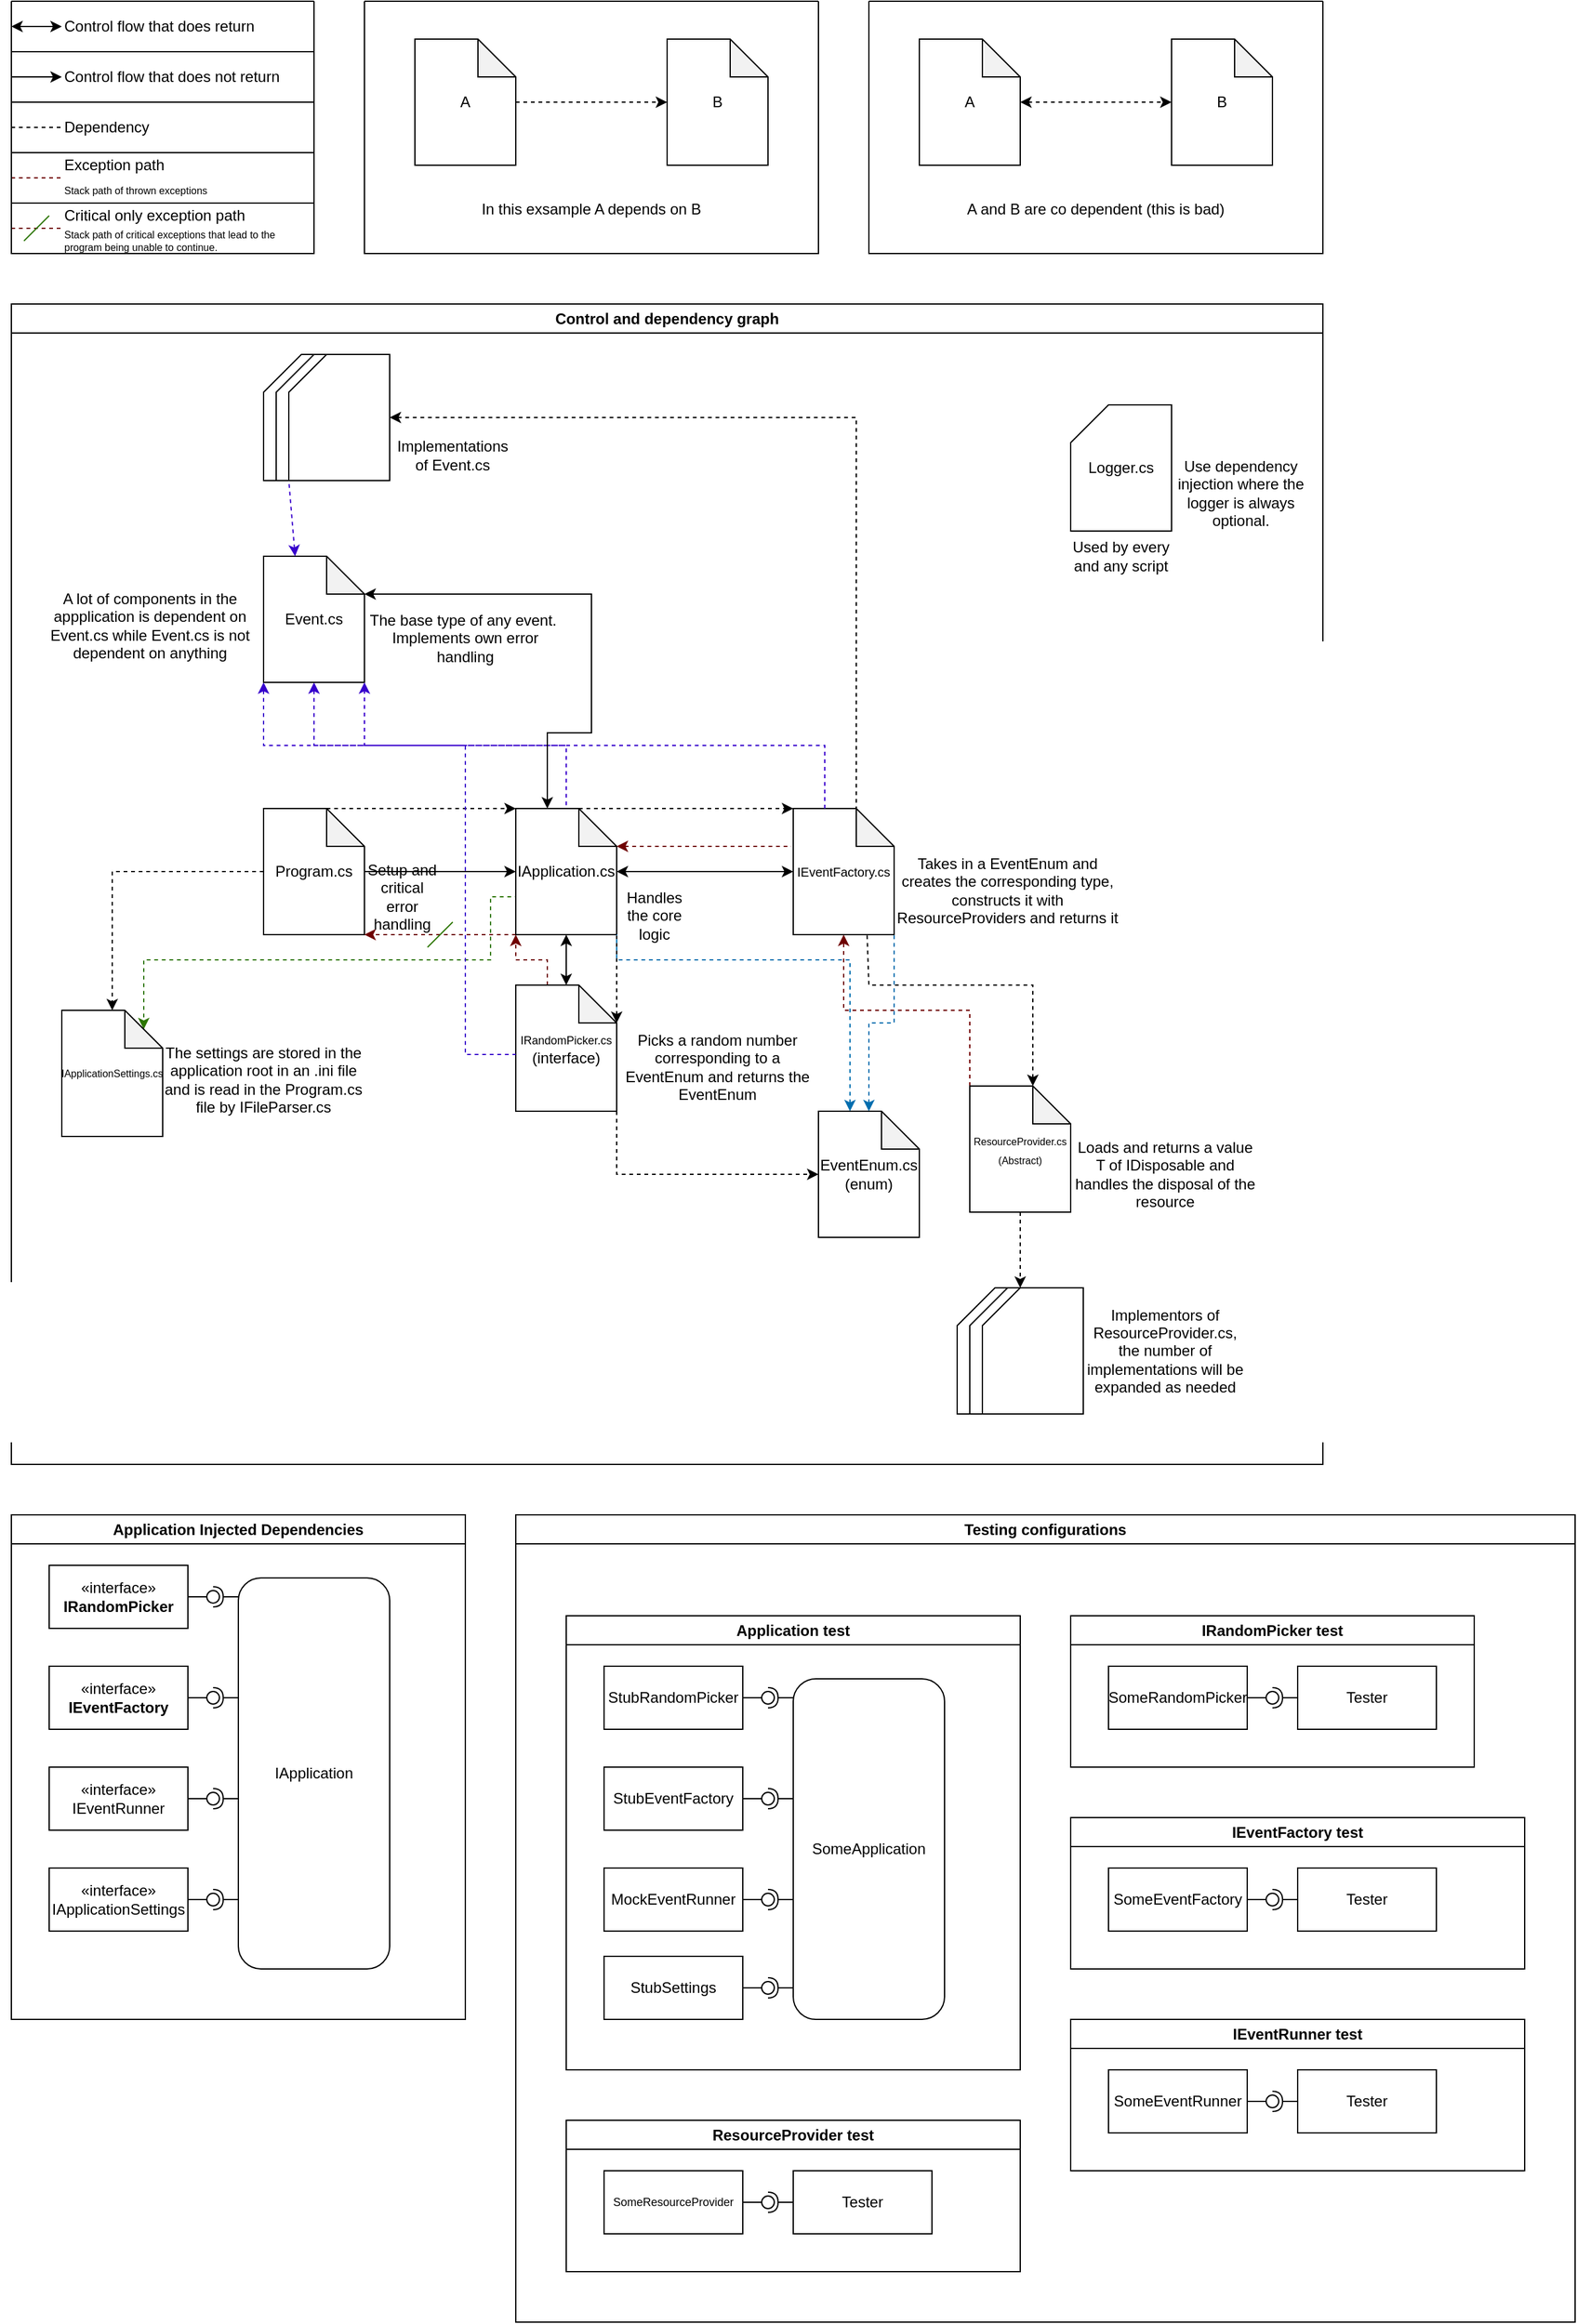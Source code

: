 <mxfile version="21.6.8" type="device">
  <diagram name="Page-1" id="oXJqQtW-Z9CdaKA_W9ZZ">
    <mxGraphModel dx="1232" dy="1180" grid="1" gridSize="10" guides="1" tooltips="1" connect="1" arrows="1" fold="1" page="1" pageScale="1" pageWidth="850" pageHeight="1100" math="0" shadow="0">
      <root>
        <mxCell id="0" />
        <mxCell id="1" parent="0" />
        <mxCell id="w2HOxnU2GR0AyzulczZv-25" value="" style="endArrow=none;dashed=1;html=1;rounded=0;fillColor=#a20025;strokeColor=#6F0000;" parent="1" edge="1">
          <mxGeometry width="50" height="50" relative="1" as="geometry">
            <mxPoint x="240" y="300" as="sourcePoint" />
            <mxPoint x="280" y="300" as="targetPoint" />
          </mxGeometry>
        </mxCell>
        <mxCell id="w2HOxnU2GR0AyzulczZv-26" value="" style="endArrow=none;dashed=1;html=1;rounded=0;fillColor=#a20025;strokeColor=#6F0000;" parent="1" edge="1">
          <mxGeometry width="50" height="50" relative="1" as="geometry">
            <mxPoint x="240" y="260" as="sourcePoint" />
            <mxPoint x="280" y="260" as="targetPoint" />
          </mxGeometry>
        </mxCell>
        <mxCell id="w2HOxnU2GR0AyzulczZv-27" value="" style="endArrow=none;html=1;rounded=0;fillColor=#60a917;strokeColor=#2D7600;" parent="1" edge="1">
          <mxGeometry width="50" height="50" relative="1" as="geometry">
            <mxPoint x="270" y="290" as="sourcePoint" />
            <mxPoint x="250" y="310" as="targetPoint" />
          </mxGeometry>
        </mxCell>
        <mxCell id="w2HOxnU2GR0AyzulczZv-28" value="Exception path" style="text;html=1;strokeColor=none;fillColor=none;align=left;verticalAlign=middle;whiteSpace=wrap;rounded=0;" parent="1" vertex="1">
          <mxGeometry x="280" y="240" width="90" height="20" as="geometry" />
        </mxCell>
        <mxCell id="w2HOxnU2GR0AyzulczZv-30" value="" style="swimlane;startSize=0;" parent="1" vertex="1">
          <mxGeometry x="240" y="280" width="240" height="40" as="geometry" />
        </mxCell>
        <mxCell id="w2HOxnU2GR0AyzulczZv-34" value="Critical only exception path" style="text;html=1;strokeColor=none;fillColor=none;align=left;verticalAlign=middle;whiteSpace=wrap;rounded=0;" parent="w2HOxnU2GR0AyzulczZv-30" vertex="1">
          <mxGeometry x="40" width="150" height="20" as="geometry" />
        </mxCell>
        <mxCell id="w2HOxnU2GR0AyzulczZv-36" value="Stack path of critical exceptions that lead to the program being unable to continue." style="text;html=1;strokeColor=none;fillColor=none;align=left;verticalAlign=middle;whiteSpace=wrap;rounded=0;fontSize=8;" parent="w2HOxnU2GR0AyzulczZv-30" vertex="1">
          <mxGeometry x="40" y="20" width="200" height="20" as="geometry" />
        </mxCell>
        <mxCell id="w2HOxnU2GR0AyzulczZv-31" value="" style="swimlane;startSize=0;" parent="1" vertex="1">
          <mxGeometry x="240" y="240" width="240" height="40" as="geometry" />
        </mxCell>
        <mxCell id="w2HOxnU2GR0AyzulczZv-35" value="Stack path of thrown exceptions" style="text;html=1;strokeColor=none;fillColor=none;align=left;verticalAlign=middle;whiteSpace=wrap;rounded=0;fontSize=8;" parent="w2HOxnU2GR0AyzulczZv-31" vertex="1">
          <mxGeometry x="40" y="20" width="200" height="20" as="geometry" />
        </mxCell>
        <mxCell id="w2HOxnU2GR0AyzulczZv-53" value="" style="endArrow=none;dashed=1;html=1;rounded=0;" parent="1" edge="1">
          <mxGeometry width="50" height="50" relative="1" as="geometry">
            <mxPoint x="240" y="220" as="sourcePoint" />
            <mxPoint x="280" y="220" as="targetPoint" />
          </mxGeometry>
        </mxCell>
        <mxCell id="w2HOxnU2GR0AyzulczZv-55" value="" style="swimlane;startSize=0;" parent="1" vertex="1">
          <mxGeometry x="240" y="200" width="240" height="40" as="geometry" />
        </mxCell>
        <mxCell id="w2HOxnU2GR0AyzulczZv-56" value="Dependency" style="text;html=1;strokeColor=none;fillColor=none;align=left;verticalAlign=middle;whiteSpace=wrap;rounded=0;" parent="w2HOxnU2GR0AyzulczZv-55" vertex="1">
          <mxGeometry x="40" y="10" width="120" height="20" as="geometry" />
        </mxCell>
        <mxCell id="w2HOxnU2GR0AyzulczZv-62" value="" style="endArrow=classic;html=1;rounded=0;" parent="1" edge="1">
          <mxGeometry width="50" height="50" relative="1" as="geometry">
            <mxPoint x="240" y="180" as="sourcePoint" />
            <mxPoint x="280" y="180" as="targetPoint" />
          </mxGeometry>
        </mxCell>
        <mxCell id="w2HOxnU2GR0AyzulczZv-63" value="" style="swimlane;startSize=0;" parent="1" vertex="1">
          <mxGeometry x="240" y="160" width="240" height="40" as="geometry" />
        </mxCell>
        <mxCell id="w2HOxnU2GR0AyzulczZv-64" value="Control flow that does not return" style="text;html=1;strokeColor=none;fillColor=none;align=left;verticalAlign=middle;whiteSpace=wrap;rounded=0;" parent="w2HOxnU2GR0AyzulczZv-63" vertex="1">
          <mxGeometry x="40" y="10" width="200" height="20" as="geometry" />
        </mxCell>
        <mxCell id="w2HOxnU2GR0AyzulczZv-70" value="" style="endArrow=classic;startArrow=classic;html=1;rounded=0;" parent="1" edge="1">
          <mxGeometry width="50" height="50" relative="1" as="geometry">
            <mxPoint x="240" y="140" as="sourcePoint" />
            <mxPoint x="280" y="140" as="targetPoint" />
            <Array as="points" />
          </mxGeometry>
        </mxCell>
        <mxCell id="w2HOxnU2GR0AyzulczZv-71" value="" style="swimlane;startSize=0;" parent="1" vertex="1">
          <mxGeometry x="240" y="120" width="240" height="40" as="geometry" />
        </mxCell>
        <mxCell id="w2HOxnU2GR0AyzulczZv-72" value="Control flow that does return" style="text;html=1;strokeColor=none;fillColor=none;align=left;verticalAlign=middle;whiteSpace=wrap;rounded=0;" parent="w2HOxnU2GR0AyzulczZv-71" vertex="1">
          <mxGeometry x="40" y="5" width="200" height="30" as="geometry" />
        </mxCell>
        <mxCell id="w2HOxnU2GR0AyzulczZv-90" value="" style="swimlane;startSize=0;" parent="1" vertex="1">
          <mxGeometry x="520" y="120" width="360" height="200" as="geometry">
            <mxRectangle x="480" y="90" width="50" height="40" as="alternateBounds" />
          </mxGeometry>
        </mxCell>
        <mxCell id="w2HOxnU2GR0AyzulczZv-86" value="A" style="shape=note;whiteSpace=wrap;html=1;backgroundOutline=1;darkOpacity=0.05;" parent="w2HOxnU2GR0AyzulczZv-90" vertex="1">
          <mxGeometry x="40" y="30" width="80" height="100" as="geometry" />
        </mxCell>
        <mxCell id="w2HOxnU2GR0AyzulczZv-87" value="B" style="shape=note;whiteSpace=wrap;html=1;backgroundOutline=1;darkOpacity=0.05;" parent="w2HOxnU2GR0AyzulczZv-90" vertex="1">
          <mxGeometry x="240" y="30" width="80" height="100" as="geometry" />
        </mxCell>
        <mxCell id="w2HOxnU2GR0AyzulczZv-88" style="edgeStyle=orthogonalEdgeStyle;rounded=0;orthogonalLoop=1;jettySize=auto;html=1;entryX=0;entryY=0.5;entryDx=0;entryDy=0;entryPerimeter=0;dashed=1;" parent="w2HOxnU2GR0AyzulczZv-90" source="w2HOxnU2GR0AyzulczZv-86" target="w2HOxnU2GR0AyzulczZv-87" edge="1">
          <mxGeometry relative="1" as="geometry" />
        </mxCell>
        <mxCell id="w2HOxnU2GR0AyzulczZv-89" value="In this exsample A depends on B" style="text;html=1;strokeColor=none;fillColor=none;align=center;verticalAlign=middle;whiteSpace=wrap;rounded=0;" parent="w2HOxnU2GR0AyzulczZv-90" vertex="1">
          <mxGeometry x="40" y="150" width="280" height="30" as="geometry" />
        </mxCell>
        <mxCell id="w2HOxnU2GR0AyzulczZv-91" value="" style="swimlane;startSize=0;" parent="1" vertex="1">
          <mxGeometry x="920" y="120" width="360" height="200" as="geometry">
            <mxRectangle x="480" y="90" width="50" height="40" as="alternateBounds" />
          </mxGeometry>
        </mxCell>
        <mxCell id="w2HOxnU2GR0AyzulczZv-92" value="A" style="shape=note;whiteSpace=wrap;html=1;backgroundOutline=1;darkOpacity=0.05;" parent="w2HOxnU2GR0AyzulczZv-91" vertex="1">
          <mxGeometry x="40" y="30" width="80" height="100" as="geometry" />
        </mxCell>
        <mxCell id="w2HOxnU2GR0AyzulczZv-93" value="B" style="shape=note;whiteSpace=wrap;html=1;backgroundOutline=1;darkOpacity=0.05;" parent="w2HOxnU2GR0AyzulczZv-91" vertex="1">
          <mxGeometry x="240" y="30" width="80" height="100" as="geometry" />
        </mxCell>
        <mxCell id="w2HOxnU2GR0AyzulczZv-94" style="edgeStyle=orthogonalEdgeStyle;rounded=0;orthogonalLoop=1;jettySize=auto;html=1;entryX=0;entryY=0.5;entryDx=0;entryDy=0;entryPerimeter=0;dashed=1;startArrow=classic;startFill=1;" parent="w2HOxnU2GR0AyzulczZv-91" source="w2HOxnU2GR0AyzulczZv-92" target="w2HOxnU2GR0AyzulczZv-93" edge="1">
          <mxGeometry relative="1" as="geometry" />
        </mxCell>
        <mxCell id="w2HOxnU2GR0AyzulczZv-95" value="A and B are co dependent (this is bad)" style="text;html=1;strokeColor=none;fillColor=none;align=center;verticalAlign=middle;whiteSpace=wrap;rounded=0;" parent="w2HOxnU2GR0AyzulczZv-91" vertex="1">
          <mxGeometry x="40" y="150" width="280" height="30" as="geometry" />
        </mxCell>
        <mxCell id="w2HOxnU2GR0AyzulczZv-113" value="Control and dependency graph" style="swimlane;whiteSpace=wrap;html=1;" parent="1" vertex="1">
          <mxGeometry x="240" y="360" width="1040" height="920" as="geometry" />
        </mxCell>
        <mxCell id="3jPGnn16u3qIRGqG-PNF-4" style="edgeStyle=orthogonalEdgeStyle;rounded=0;orthogonalLoop=1;jettySize=auto;html=1;entryX=0.5;entryY=0;entryDx=0;entryDy=0;entryPerimeter=0;dashed=1;" parent="w2HOxnU2GR0AyzulczZv-113" source="w2HOxnU2GR0AyzulczZv-2" target="3jPGnn16u3qIRGqG-PNF-1" edge="1">
          <mxGeometry relative="1" as="geometry" />
        </mxCell>
        <mxCell id="w2HOxnU2GR0AyzulczZv-2" value="Program.cs" style="shape=note;whiteSpace=wrap;html=1;backgroundOutline=1;darkOpacity=0.05;" parent="w2HOxnU2GR0AyzulczZv-113" vertex="1">
          <mxGeometry x="200" y="400" width="80" height="100" as="geometry" />
        </mxCell>
        <mxCell id="w2HOxnU2GR0AyzulczZv-13" style="edgeStyle=orthogonalEdgeStyle;rounded=0;orthogonalLoop=1;jettySize=auto;html=1;exitX=0;exitY=1;exitDx=0;exitDy=0;exitPerimeter=0;entryX=1;entryY=1;entryDx=0;entryDy=0;entryPerimeter=0;fillColor=#a20025;strokeColor=#6F0000;dashed=1;" parent="w2HOxnU2GR0AyzulczZv-113" source="w2HOxnU2GR0AyzulczZv-3" target="w2HOxnU2GR0AyzulczZv-2" edge="1">
          <mxGeometry relative="1" as="geometry">
            <Array as="points">
              <mxPoint x="380" y="500" />
              <mxPoint x="380" y="500" />
            </Array>
          </mxGeometry>
        </mxCell>
        <mxCell id="3jPGnn16u3qIRGqG-PNF-5" style="edgeStyle=orthogonalEdgeStyle;rounded=0;orthogonalLoop=1;jettySize=auto;html=1;exitX=0.014;exitY=0.712;exitDx=0;exitDy=0;exitPerimeter=0;entryX=0;entryY=0;entryDx=65;entryDy=15;entryPerimeter=0;dashed=1;fillColor=#60a917;strokeColor=#2D7600;" parent="w2HOxnU2GR0AyzulczZv-113" source="w2HOxnU2GR0AyzulczZv-3" target="3jPGnn16u3qIRGqG-PNF-1" edge="1">
          <mxGeometry relative="1" as="geometry">
            <Array as="points">
              <mxPoint x="400" y="471" />
              <mxPoint x="400" y="470" />
              <mxPoint x="380" y="470" />
              <mxPoint x="380" y="520" />
              <mxPoint x="105" y="520" />
            </Array>
          </mxGeometry>
        </mxCell>
        <mxCell id="w2HOxnU2GR0AyzulczZv-3" value="IApplication.cs" style="shape=note;whiteSpace=wrap;html=1;backgroundOutline=1;darkOpacity=0.05;" parent="w2HOxnU2GR0AyzulczZv-113" vertex="1">
          <mxGeometry x="400" y="400" width="80" height="100" as="geometry" />
        </mxCell>
        <mxCell id="w2HOxnU2GR0AyzulczZv-5" style="edgeStyle=orthogonalEdgeStyle;rounded=0;orthogonalLoop=1;jettySize=auto;html=1;entryX=0;entryY=0.5;entryDx=0;entryDy=0;entryPerimeter=0;" parent="w2HOxnU2GR0AyzulczZv-113" source="w2HOxnU2GR0AyzulczZv-2" target="w2HOxnU2GR0AyzulczZv-3" edge="1">
          <mxGeometry relative="1" as="geometry">
            <Array as="points">
              <mxPoint x="390" y="450" />
              <mxPoint x="390" y="450" />
            </Array>
          </mxGeometry>
        </mxCell>
        <mxCell id="w2HOxnU2GR0AyzulczZv-10" style="edgeStyle=orthogonalEdgeStyle;rounded=0;orthogonalLoop=1;jettySize=auto;html=1;exitX=0;exitY=0;exitDx=25;exitDy=0;exitPerimeter=0;entryX=0;entryY=1;entryDx=0;entryDy=0;entryPerimeter=0;fillColor=#a20025;strokeColor=#6F0000;dashed=1;" parent="w2HOxnU2GR0AyzulczZv-113" source="w2HOxnU2GR0AyzulczZv-4" target="w2HOxnU2GR0AyzulczZv-3" edge="1">
          <mxGeometry relative="1" as="geometry" />
        </mxCell>
        <mxCell id="w2HOxnU2GR0AyzulczZv-4" value="&lt;font style=&quot;&quot;&gt;&lt;font style=&quot;font-size: 9px;&quot;&gt;IRandomPicker.cs&lt;br&gt;&lt;/font&gt;(interface)&lt;br&gt;&lt;/font&gt;" style="shape=note;whiteSpace=wrap;html=1;backgroundOutline=1;darkOpacity=0.05;" parent="w2HOxnU2GR0AyzulczZv-113" vertex="1">
          <mxGeometry x="400" y="540" width="80" height="100" as="geometry" />
        </mxCell>
        <mxCell id="w2HOxnU2GR0AyzulczZv-8" style="edgeStyle=orthogonalEdgeStyle;rounded=0;orthogonalLoop=1;jettySize=auto;html=1;exitX=0.5;exitY=1;exitDx=0;exitDy=0;exitPerimeter=0;entryX=0.5;entryY=0;entryDx=0;entryDy=0;entryPerimeter=0;startArrow=classic;startFill=1;" parent="w2HOxnU2GR0AyzulczZv-113" source="w2HOxnU2GR0AyzulczZv-3" target="w2HOxnU2GR0AyzulczZv-4" edge="1">
          <mxGeometry relative="1" as="geometry" />
        </mxCell>
        <mxCell id="w2HOxnU2GR0AyzulczZv-14" value="" style="endArrow=none;html=1;rounded=0;fillColor=#60a917;strokeColor=#2D7600;" parent="w2HOxnU2GR0AyzulczZv-113" edge="1">
          <mxGeometry width="50" height="50" relative="1" as="geometry">
            <mxPoint x="330" y="510" as="sourcePoint" />
            <mxPoint x="350" y="490" as="targetPoint" />
          </mxGeometry>
        </mxCell>
        <mxCell id="w2HOxnU2GR0AyzulczZv-21" value="Picks a random number corresponding to a EventEnum and returns the EventEnum" style="text;html=1;strokeColor=none;fillColor=none;align=center;verticalAlign=middle;whiteSpace=wrap;rounded=0;" parent="w2HOxnU2GR0AyzulczZv-113" vertex="1">
          <mxGeometry x="480" y="570" width="160" height="70" as="geometry" />
        </mxCell>
        <mxCell id="w2HOxnU2GR0AyzulczZv-22" value="Handles the core logic" style="text;html=1;strokeColor=none;fillColor=none;align=center;verticalAlign=middle;whiteSpace=wrap;rounded=0;" parent="w2HOxnU2GR0AyzulczZv-113" vertex="1">
          <mxGeometry x="480" y="460" width="60" height="50" as="geometry" />
        </mxCell>
        <mxCell id="w2HOxnU2GR0AyzulczZv-24" value="Setup and critical error handling" style="text;html=1;strokeColor=none;fillColor=none;align=center;verticalAlign=middle;whiteSpace=wrap;rounded=0;" parent="w2HOxnU2GR0AyzulczZv-113" vertex="1">
          <mxGeometry x="280" y="440" width="60" height="60" as="geometry" />
        </mxCell>
        <mxCell id="w2HOxnU2GR0AyzulczZv-41" value="&lt;font style=&quot;font-size: 10px;&quot;&gt;IEventFactory.cs&lt;/font&gt;" style="shape=note;whiteSpace=wrap;html=1;backgroundOutline=1;darkOpacity=0.05;" parent="w2HOxnU2GR0AyzulczZv-113" vertex="1">
          <mxGeometry x="620" y="400" width="80" height="100" as="geometry" />
        </mxCell>
        <mxCell id="w2HOxnU2GR0AyzulczZv-47" style="edgeStyle=orthogonalEdgeStyle;rounded=0;orthogonalLoop=1;jettySize=auto;html=1;entryX=0;entryY=0.5;entryDx=0;entryDy=0;entryPerimeter=0;startArrow=classic;startFill=1;" parent="w2HOxnU2GR0AyzulczZv-113" source="w2HOxnU2GR0AyzulczZv-3" target="w2HOxnU2GR0AyzulczZv-41" edge="1">
          <mxGeometry relative="1" as="geometry" />
        </mxCell>
        <mxCell id="w2HOxnU2GR0AyzulczZv-99" style="edgeStyle=orthogonalEdgeStyle;rounded=0;orthogonalLoop=1;jettySize=auto;html=1;exitX=0;exitY=0;exitDx=80;exitDy=30;exitPerimeter=0;entryX=-0.018;entryY=0.3;entryDx=0;entryDy=0;entryPerimeter=0;fillColor=#a20025;strokeColor=#6F0000;startArrow=classic;startFill=1;endArrow=none;endFill=0;dashed=1;" parent="w2HOxnU2GR0AyzulczZv-113" source="w2HOxnU2GR0AyzulczZv-3" target="w2HOxnU2GR0AyzulczZv-41" edge="1">
          <mxGeometry relative="1" as="geometry" />
        </mxCell>
        <mxCell id="w2HOxnU2GR0AyzulczZv-43" value="Takes in a EventEnum and creates the corresponding type, constructs it with ResourceProviders and returns it" style="text;html=1;strokeColor=none;fillColor=none;align=center;verticalAlign=middle;whiteSpace=wrap;rounded=0;" parent="w2HOxnU2GR0AyzulczZv-113" vertex="1">
          <mxGeometry x="700" y="430" width="180" height="70" as="geometry" />
        </mxCell>
        <mxCell id="w2HOxnU2GR0AyzulczZv-97" style="edgeStyle=orthogonalEdgeStyle;rounded=0;orthogonalLoop=1;jettySize=auto;html=1;exitX=0;exitY=0;exitDx=0;exitDy=0;exitPerimeter=0;entryX=0.5;entryY=1;entryDx=0;entryDy=0;entryPerimeter=0;fillColor=#a20025;strokeColor=#6F0000;dashed=1;" parent="w2HOxnU2GR0AyzulczZv-113" source="w2HOxnU2GR0AyzulczZv-44" target="w2HOxnU2GR0AyzulczZv-41" edge="1">
          <mxGeometry relative="1" as="geometry">
            <mxPoint x="759.953" y="560" as="targetPoint" />
          </mxGeometry>
        </mxCell>
        <mxCell id="w2HOxnU2GR0AyzulczZv-44" value="&lt;font style=&quot;font-size: 8px;&quot;&gt;ResourceProvider.cs&lt;br&gt;(Abstract)&lt;br&gt;&lt;/font&gt;" style="shape=note;whiteSpace=wrap;html=1;backgroundOutline=1;darkOpacity=0.05;" parent="w2HOxnU2GR0AyzulczZv-113" vertex="1">
          <mxGeometry x="760" y="620" width="80" height="100" as="geometry" />
        </mxCell>
        <mxCell id="w2HOxnU2GR0AyzulczZv-45" value="Loads and returns a value T of IDisposable and handles the disposal of the resource" style="text;html=1;strokeColor=none;fillColor=none;align=center;verticalAlign=middle;whiteSpace=wrap;rounded=0;" parent="w2HOxnU2GR0AyzulczZv-113" vertex="1">
          <mxGeometry x="840" y="660" width="150" height="60" as="geometry" />
        </mxCell>
        <mxCell id="w2HOxnU2GR0AyzulczZv-46" value="" style="endArrow=none;dashed=1;html=1;rounded=0;entryX=0.732;entryY=0.998;entryDx=0;entryDy=0;entryPerimeter=0;endFill=0;startArrow=classic;startFill=1;exitX=0;exitY=0;exitDx=50;exitDy=0;exitPerimeter=0;" parent="w2HOxnU2GR0AyzulczZv-113" source="w2HOxnU2GR0AyzulczZv-44" target="w2HOxnU2GR0AyzulczZv-41" edge="1">
          <mxGeometry width="50" height="50" relative="1" as="geometry">
            <mxPoint x="760" y="620" as="sourcePoint" />
            <mxPoint x="720" y="530" as="targetPoint" />
            <Array as="points">
              <mxPoint x="810" y="540" />
              <mxPoint x="720" y="540" />
              <mxPoint x="680" y="540" />
            </Array>
          </mxGeometry>
        </mxCell>
        <mxCell id="w2HOxnU2GR0AyzulczZv-48" value="" style="shape=card;whiteSpace=wrap;html=1;" parent="w2HOxnU2GR0AyzulczZv-113" vertex="1">
          <mxGeometry x="750" y="780" width="80" height="100" as="geometry" />
        </mxCell>
        <mxCell id="w2HOxnU2GR0AyzulczZv-49" value="" style="shape=card;whiteSpace=wrap;html=1;" parent="w2HOxnU2GR0AyzulczZv-113" vertex="1">
          <mxGeometry x="760" y="780" width="80" height="100" as="geometry" />
        </mxCell>
        <mxCell id="w2HOxnU2GR0AyzulczZv-50" value="" style="shape=card;whiteSpace=wrap;html=1;" parent="w2HOxnU2GR0AyzulczZv-113" vertex="1">
          <mxGeometry x="770" y="780" width="80" height="100" as="geometry" />
        </mxCell>
        <mxCell id="w2HOxnU2GR0AyzulczZv-51" style="edgeStyle=orthogonalEdgeStyle;rounded=0;orthogonalLoop=1;jettySize=auto;html=1;entryX=0;entryY=0;entryDx=30;entryDy=0;entryPerimeter=0;dashed=1;" parent="w2HOxnU2GR0AyzulczZv-113" source="w2HOxnU2GR0AyzulczZv-44" target="w2HOxnU2GR0AyzulczZv-50" edge="1">
          <mxGeometry relative="1" as="geometry" />
        </mxCell>
        <mxCell id="w2HOxnU2GR0AyzulczZv-52" value="Implementors of &lt;br&gt;ResourceProvider.cs, the number of implementations will be expanded as needed" style="text;html=1;strokeColor=none;fillColor=none;align=center;verticalAlign=middle;whiteSpace=wrap;rounded=0;" parent="w2HOxnU2GR0AyzulczZv-113" vertex="1">
          <mxGeometry x="850" y="780" width="130" height="100" as="geometry" />
        </mxCell>
        <mxCell id="w2HOxnU2GR0AyzulczZv-57" value="" style="endArrow=classic;dashed=1;html=1;rounded=0;entryX=0;entryY=0;entryDx=0;entryDy=0;entryPerimeter=0;exitX=0;exitY=0;exitDx=50;exitDy=0;exitPerimeter=0;endFill=1;" parent="w2HOxnU2GR0AyzulczZv-113" source="w2HOxnU2GR0AyzulczZv-3" target="w2HOxnU2GR0AyzulczZv-41" edge="1">
          <mxGeometry width="50" height="50" relative="1" as="geometry">
            <mxPoint x="510" y="440" as="sourcePoint" />
            <mxPoint x="560" y="390" as="targetPoint" />
          </mxGeometry>
        </mxCell>
        <mxCell id="w2HOxnU2GR0AyzulczZv-58" value="" style="endArrow=classic;dashed=1;html=1;rounded=0;entryX=0;entryY=0;entryDx=0;entryDy=0;entryPerimeter=0;exitX=0;exitY=0;exitDx=50;exitDy=0;exitPerimeter=0;endFill=1;" parent="w2HOxnU2GR0AyzulczZv-113" source="w2HOxnU2GR0AyzulczZv-2" target="w2HOxnU2GR0AyzulczZv-3" edge="1">
          <mxGeometry width="50" height="50" relative="1" as="geometry">
            <mxPoint x="300" y="430" as="sourcePoint" />
            <mxPoint x="350" y="380" as="targetPoint" />
          </mxGeometry>
        </mxCell>
        <mxCell id="w2HOxnU2GR0AyzulczZv-59" value="" style="endArrow=none;dashed=1;html=1;rounded=0;entryX=1;entryY=1;entryDx=0;entryDy=0;entryPerimeter=0;exitX=0;exitY=0;exitDx=80;exitDy=30;exitPerimeter=0;endFill=0;startArrow=classic;startFill=1;" parent="w2HOxnU2GR0AyzulczZv-113" source="w2HOxnU2GR0AyzulczZv-4" target="w2HOxnU2GR0AyzulczZv-3" edge="1">
          <mxGeometry width="50" height="50" relative="1" as="geometry">
            <mxPoint x="450" y="530" as="sourcePoint" />
            <mxPoint x="500" y="480" as="targetPoint" />
          </mxGeometry>
        </mxCell>
        <mxCell id="w2HOxnU2GR0AyzulczZv-82" style="edgeStyle=orthogonalEdgeStyle;rounded=0;orthogonalLoop=1;jettySize=auto;html=1;exitX=0.5;exitY=1;exitDx=0;exitDy=0;exitPerimeter=0;entryX=0.5;entryY=0;entryDx=0;entryDy=0;entryPerimeter=0;dashed=1;endArrow=none;endFill=0;startArrow=classic;startFill=1;fillColor=#6a00ff;strokeColor=#3700CC;" parent="w2HOxnU2GR0AyzulczZv-113" source="w2HOxnU2GR0AyzulczZv-73" target="w2HOxnU2GR0AyzulczZv-3" edge="1">
          <mxGeometry relative="1" as="geometry" />
        </mxCell>
        <mxCell id="w2HOxnU2GR0AyzulczZv-83" style="edgeStyle=orthogonalEdgeStyle;rounded=0;orthogonalLoop=1;jettySize=auto;html=1;exitX=0;exitY=1;exitDx=0;exitDy=0;exitPerimeter=0;entryX=0;entryY=0.5;entryDx=0;entryDy=0;entryPerimeter=0;endArrow=none;endFill=0;startArrow=classic;startFill=1;dashed=1;fillColor=#6a00ff;strokeColor=#3700CC;" parent="w2HOxnU2GR0AyzulczZv-113" source="w2HOxnU2GR0AyzulczZv-73" edge="1">
          <mxGeometry relative="1" as="geometry">
            <mxPoint x="200" y="305" as="sourcePoint" />
            <mxPoint x="400" y="595" as="targetPoint" />
            <Array as="points">
              <mxPoint x="200" y="350" />
              <mxPoint x="360" y="350" />
              <mxPoint x="360" y="595" />
            </Array>
          </mxGeometry>
        </mxCell>
        <mxCell id="w2HOxnU2GR0AyzulczZv-73" value="Event.cs" style="shape=note;whiteSpace=wrap;html=1;backgroundOutline=1;darkOpacity=0.05;" parent="w2HOxnU2GR0AyzulczZv-113" vertex="1">
          <mxGeometry x="200" y="200" width="80" height="100" as="geometry" />
        </mxCell>
        <mxCell id="w2HOxnU2GR0AyzulczZv-85" style="edgeStyle=orthogonalEdgeStyle;rounded=0;orthogonalLoop=1;jettySize=auto;html=1;exitX=0;exitY=0;exitDx=25;exitDy=0;exitPerimeter=0;entryX=1;entryY=1;entryDx=0;entryDy=0;entryPerimeter=0;dashed=1;fillColor=#6a00ff;strokeColor=#3700CC;" parent="w2HOxnU2GR0AyzulczZv-113" source="w2HOxnU2GR0AyzulczZv-41" target="w2HOxnU2GR0AyzulczZv-73" edge="1">
          <mxGeometry relative="1" as="geometry" />
        </mxCell>
        <mxCell id="w2HOxnU2GR0AyzulczZv-74" value="The base type of any event.&amp;nbsp;&lt;br&gt;Implements own error handling" style="text;html=1;strokeColor=none;fillColor=none;align=center;verticalAlign=middle;whiteSpace=wrap;rounded=0;" parent="w2HOxnU2GR0AyzulczZv-113" vertex="1">
          <mxGeometry x="280" y="230" width="160" height="70" as="geometry" />
        </mxCell>
        <mxCell id="w2HOxnU2GR0AyzulczZv-75" value="" style="shape=card;whiteSpace=wrap;html=1;" parent="w2HOxnU2GR0AyzulczZv-113" vertex="1">
          <mxGeometry x="200" y="40" width="80" height="100" as="geometry" />
        </mxCell>
        <mxCell id="w2HOxnU2GR0AyzulczZv-76" value="" style="shape=card;whiteSpace=wrap;html=1;" parent="w2HOxnU2GR0AyzulczZv-113" vertex="1">
          <mxGeometry x="210" y="40" width="80" height="100" as="geometry" />
        </mxCell>
        <mxCell id="w2HOxnU2GR0AyzulczZv-96" style="edgeStyle=orthogonalEdgeStyle;rounded=0;orthogonalLoop=1;jettySize=auto;html=1;entryX=0;entryY=0;entryDx=50;entryDy=0;entryPerimeter=0;endArrow=none;endFill=0;startArrow=classic;startFill=1;dashed=1;" parent="w2HOxnU2GR0AyzulczZv-113" source="w2HOxnU2GR0AyzulczZv-77" target="w2HOxnU2GR0AyzulczZv-41" edge="1">
          <mxGeometry relative="1" as="geometry">
            <Array as="points">
              <mxPoint x="670" y="90" />
            </Array>
          </mxGeometry>
        </mxCell>
        <mxCell id="w2HOxnU2GR0AyzulczZv-77" value="" style="shape=card;whiteSpace=wrap;html=1;" parent="w2HOxnU2GR0AyzulczZv-113" vertex="1">
          <mxGeometry x="220" y="40" width="80" height="100" as="geometry" />
        </mxCell>
        <mxCell id="w2HOxnU2GR0AyzulczZv-79" value="Implementations of Event.cs" style="text;html=1;strokeColor=none;fillColor=none;align=center;verticalAlign=middle;whiteSpace=wrap;rounded=0;" parent="w2HOxnU2GR0AyzulczZv-113" vertex="1">
          <mxGeometry x="300" y="100" width="100" height="40" as="geometry" />
        </mxCell>
        <mxCell id="w2HOxnU2GR0AyzulczZv-81" value="" style="endArrow=none;dashed=1;html=1;rounded=0;entryX=0;entryY=1;entryDx=0;entryDy=0;entryPerimeter=0;exitX=0;exitY=0;exitDx=25;exitDy=0;exitPerimeter=0;startArrow=classic;startFill=1;fillColor=#6a00ff;strokeColor=#3700CC;" parent="w2HOxnU2GR0AyzulczZv-113" source="w2HOxnU2GR0AyzulczZv-73" target="w2HOxnU2GR0AyzulczZv-77" edge="1">
          <mxGeometry width="50" height="50" relative="1" as="geometry">
            <mxPoint x="320" y="210" as="sourcePoint" />
            <mxPoint x="370" y="160" as="targetPoint" />
          </mxGeometry>
        </mxCell>
        <mxCell id="w2HOxnU2GR0AyzulczZv-111" style="edgeStyle=orthogonalEdgeStyle;rounded=0;orthogonalLoop=1;jettySize=auto;html=1;exitX=0;exitY=0;exitDx=25;exitDy=0;exitPerimeter=0;entryX=1;entryY=1;entryDx=0;entryDy=0;entryPerimeter=0;fillColor=#1ba1e2;strokeColor=#006EAF;dashed=1;endArrow=none;endFill=0;startArrow=classic;startFill=1;" parent="w2HOxnU2GR0AyzulczZv-113" source="w2HOxnU2GR0AyzulczZv-101" target="w2HOxnU2GR0AyzulczZv-3" edge="1">
          <mxGeometry relative="1" as="geometry">
            <Array as="points">
              <mxPoint x="665" y="520" />
              <mxPoint x="480" y="520" />
            </Array>
          </mxGeometry>
        </mxCell>
        <mxCell id="w2HOxnU2GR0AyzulczZv-112" style="edgeStyle=orthogonalEdgeStyle;rounded=0;orthogonalLoop=1;jettySize=auto;html=1;entryX=1;entryY=1;entryDx=0;entryDy=0;entryPerimeter=0;fillColor=#1ba1e2;strokeColor=#006EAF;startArrow=classic;startFill=1;endArrow=none;endFill=0;dashed=1;" parent="w2HOxnU2GR0AyzulczZv-113" source="w2HOxnU2GR0AyzulczZv-101" target="w2HOxnU2GR0AyzulczZv-41" edge="1">
          <mxGeometry relative="1" as="geometry" />
        </mxCell>
        <mxCell id="w2HOxnU2GR0AyzulczZv-101" value="EventEnum.cs&lt;br&gt;(enum)" style="shape=note;whiteSpace=wrap;html=1;backgroundOutline=1;darkOpacity=0.05;" parent="w2HOxnU2GR0AyzulczZv-113" vertex="1">
          <mxGeometry x="640" y="640" width="80" height="100" as="geometry" />
        </mxCell>
        <mxCell id="w2HOxnU2GR0AyzulczZv-110" style="edgeStyle=orthogonalEdgeStyle;rounded=0;orthogonalLoop=1;jettySize=auto;html=1;exitX=0;exitY=1;exitDx=0;exitDy=0;entryX=0;entryY=0.5;entryDx=0;entryDy=0;entryPerimeter=0;dashed=1;" parent="w2HOxnU2GR0AyzulczZv-113" source="w2HOxnU2GR0AyzulczZv-21" target="w2HOxnU2GR0AyzulczZv-101" edge="1">
          <mxGeometry relative="1" as="geometry" />
        </mxCell>
        <mxCell id="w2HOxnU2GR0AyzulczZv-104" style="edgeStyle=orthogonalEdgeStyle;rounded=0;orthogonalLoop=1;jettySize=auto;html=1;exitX=0;exitY=0;exitDx=25;exitDy=0;exitPerimeter=0;entryX=0;entryY=0;entryDx=80;entryDy=30;entryPerimeter=0;startArrow=classic;startFill=1;" parent="w2HOxnU2GR0AyzulczZv-113" source="w2HOxnU2GR0AyzulczZv-3" target="w2HOxnU2GR0AyzulczZv-73" edge="1">
          <mxGeometry relative="1" as="geometry">
            <mxPoint x="520" y="320" as="targetPoint" />
            <Array as="points">
              <mxPoint x="425" y="340" />
              <mxPoint x="460" y="340" />
              <mxPoint x="460" y="230" />
            </Array>
          </mxGeometry>
        </mxCell>
        <mxCell id="w2HOxnU2GR0AyzulczZv-108" value="A lot of components in the appplication is dependent on Event.cs while Event.cs is not dependent on anything" style="text;html=1;strokeColor=none;fillColor=none;align=center;verticalAlign=middle;whiteSpace=wrap;rounded=0;" parent="w2HOxnU2GR0AyzulczZv-113" vertex="1">
          <mxGeometry x="20" y="200" width="180" height="110" as="geometry" />
        </mxCell>
        <mxCell id="3jPGnn16u3qIRGqG-PNF-1" value="IApplicationSettings.cs" style="shape=note;whiteSpace=wrap;html=1;backgroundOutline=1;darkOpacity=0.05;fontSize=8;" parent="w2HOxnU2GR0AyzulczZv-113" vertex="1">
          <mxGeometry x="40" y="560" width="80" height="100" as="geometry" />
        </mxCell>
        <mxCell id="3jPGnn16u3qIRGqG-PNF-2" value="The settings are stored in the application root in an .ini file and is read in the Program.cs file by IFileParser.cs" style="text;html=1;strokeColor=none;fillColor=none;align=center;verticalAlign=middle;whiteSpace=wrap;rounded=0;" parent="w2HOxnU2GR0AyzulczZv-113" vertex="1">
          <mxGeometry x="120" y="570" width="160" height="90" as="geometry" />
        </mxCell>
        <mxCell id="kInsRfO5-UbqB_JnvOEW-1" value="Logger.cs" style="shape=card;whiteSpace=wrap;html=1;" parent="w2HOxnU2GR0AyzulczZv-113" vertex="1">
          <mxGeometry x="840" y="80" width="80" height="100" as="geometry" />
        </mxCell>
        <mxCell id="kInsRfO5-UbqB_JnvOEW-2" value="Use dependency injection where the logger is always optional." style="text;html=1;strokeColor=none;fillColor=none;align=center;verticalAlign=middle;whiteSpace=wrap;rounded=0;" parent="w2HOxnU2GR0AyzulczZv-113" vertex="1">
          <mxGeometry x="920" y="120" width="110" height="60" as="geometry" />
        </mxCell>
        <mxCell id="kInsRfO5-UbqB_JnvOEW-4" value="Used by every and any script" style="text;html=1;strokeColor=none;fillColor=none;align=center;verticalAlign=middle;whiteSpace=wrap;rounded=0;" parent="w2HOxnU2GR0AyzulczZv-113" vertex="1">
          <mxGeometry x="840" y="180" width="80" height="40" as="geometry" />
        </mxCell>
        <mxCell id="w2HOxnU2GR0AyzulczZv-147" value="Application Injected Dependencies" style="swimlane;whiteSpace=wrap;html=1;" parent="1" vertex="1">
          <mxGeometry x="240" y="1320" width="360" height="400" as="geometry" />
        </mxCell>
        <mxCell id="w2HOxnU2GR0AyzulczZv-120" value="IApplication" style="rounded=1;whiteSpace=wrap;html=1;" parent="w2HOxnU2GR0AyzulczZv-147" vertex="1">
          <mxGeometry x="180" y="50" width="120" height="310" as="geometry" />
        </mxCell>
        <mxCell id="w2HOxnU2GR0AyzulczZv-130" value="«interface»&lt;br&gt;&lt;b&gt;IRandomPicker&lt;/b&gt;" style="html=1;whiteSpace=wrap;" parent="w2HOxnU2GR0AyzulczZv-147" vertex="1">
          <mxGeometry x="30" y="40" width="110" height="50" as="geometry" />
        </mxCell>
        <mxCell id="w2HOxnU2GR0AyzulczZv-134" value="«interface»&lt;br&gt;&lt;b&gt;IEventFactory&lt;/b&gt;" style="html=1;whiteSpace=wrap;" parent="w2HOxnU2GR0AyzulczZv-147" vertex="1">
          <mxGeometry x="30" y="120" width="110" height="50" as="geometry" />
        </mxCell>
        <mxCell id="w2HOxnU2GR0AyzulczZv-136" value="" style="rounded=0;orthogonalLoop=1;jettySize=auto;html=1;endArrow=halfCircle;endFill=0;endSize=6;strokeWidth=1;sketch=0;" parent="w2HOxnU2GR0AyzulczZv-147" target="w2HOxnU2GR0AyzulczZv-138" edge="1">
          <mxGeometry relative="1" as="geometry">
            <mxPoint x="180" y="65" as="sourcePoint" />
          </mxGeometry>
        </mxCell>
        <mxCell id="w2HOxnU2GR0AyzulczZv-137" value="" style="rounded=0;orthogonalLoop=1;jettySize=auto;html=1;endArrow=oval;endFill=0;sketch=0;sourcePerimeterSpacing=0;targetPerimeterSpacing=0;endSize=10;" parent="w2HOxnU2GR0AyzulczZv-147" target="w2HOxnU2GR0AyzulczZv-138" edge="1">
          <mxGeometry relative="1" as="geometry">
            <mxPoint x="140" y="65" as="sourcePoint" />
          </mxGeometry>
        </mxCell>
        <mxCell id="w2HOxnU2GR0AyzulczZv-138" value="" style="ellipse;whiteSpace=wrap;html=1;align=center;aspect=fixed;fillColor=none;strokeColor=none;resizable=0;perimeter=centerPerimeter;rotatable=0;allowArrows=0;points=[];outlineConnect=1;" parent="w2HOxnU2GR0AyzulczZv-147" vertex="1">
          <mxGeometry x="155" y="60" width="10" height="10" as="geometry" />
        </mxCell>
        <mxCell id="w2HOxnU2GR0AyzulczZv-139" value="«interface»&lt;br&gt;IEventRunner" style="html=1;whiteSpace=wrap;" parent="w2HOxnU2GR0AyzulczZv-147" vertex="1">
          <mxGeometry x="30" y="200" width="110" height="50" as="geometry" />
        </mxCell>
        <mxCell id="w2HOxnU2GR0AyzulczZv-140" value="" style="rounded=0;orthogonalLoop=1;jettySize=auto;html=1;endArrow=halfCircle;endFill=0;endSize=6;strokeWidth=1;sketch=0;" parent="w2HOxnU2GR0AyzulczZv-147" target="w2HOxnU2GR0AyzulczZv-142" edge="1">
          <mxGeometry relative="1" as="geometry">
            <mxPoint x="180" y="145" as="sourcePoint" />
          </mxGeometry>
        </mxCell>
        <mxCell id="w2HOxnU2GR0AyzulczZv-141" value="" style="rounded=0;orthogonalLoop=1;jettySize=auto;html=1;endArrow=oval;endFill=0;sketch=0;sourcePerimeterSpacing=0;targetPerimeterSpacing=0;endSize=10;" parent="w2HOxnU2GR0AyzulczZv-147" target="w2HOxnU2GR0AyzulczZv-142" edge="1">
          <mxGeometry relative="1" as="geometry">
            <mxPoint x="140" y="145" as="sourcePoint" />
          </mxGeometry>
        </mxCell>
        <mxCell id="w2HOxnU2GR0AyzulczZv-142" value="" style="ellipse;whiteSpace=wrap;html=1;align=center;aspect=fixed;fillColor=none;strokeColor=none;resizable=0;perimeter=centerPerimeter;rotatable=0;allowArrows=0;points=[];outlineConnect=1;" parent="w2HOxnU2GR0AyzulczZv-147" vertex="1">
          <mxGeometry x="155" y="140" width="10" height="10" as="geometry" />
        </mxCell>
        <mxCell id="w2HOxnU2GR0AyzulczZv-144" value="" style="rounded=0;orthogonalLoop=1;jettySize=auto;html=1;endArrow=halfCircle;endFill=0;endSize=6;strokeWidth=1;sketch=0;" parent="w2HOxnU2GR0AyzulczZv-147" target="w2HOxnU2GR0AyzulczZv-146" edge="1">
          <mxGeometry relative="1" as="geometry">
            <mxPoint x="180" y="225" as="sourcePoint" />
          </mxGeometry>
        </mxCell>
        <mxCell id="w2HOxnU2GR0AyzulczZv-145" value="" style="rounded=0;orthogonalLoop=1;jettySize=auto;html=1;endArrow=oval;endFill=0;sketch=0;sourcePerimeterSpacing=0;targetPerimeterSpacing=0;endSize=10;" parent="w2HOxnU2GR0AyzulczZv-147" target="w2HOxnU2GR0AyzulczZv-146" edge="1">
          <mxGeometry relative="1" as="geometry">
            <mxPoint x="140" y="225" as="sourcePoint" />
          </mxGeometry>
        </mxCell>
        <mxCell id="w2HOxnU2GR0AyzulczZv-146" value="" style="ellipse;whiteSpace=wrap;html=1;align=center;aspect=fixed;fillColor=none;strokeColor=none;resizable=0;perimeter=centerPerimeter;rotatable=0;allowArrows=0;points=[];outlineConnect=1;" parent="w2HOxnU2GR0AyzulczZv-147" vertex="1">
          <mxGeometry x="155" y="220" width="10" height="10" as="geometry" />
        </mxCell>
        <mxCell id="3jPGnn16u3qIRGqG-PNF-6" value="" style="rounded=0;orthogonalLoop=1;jettySize=auto;html=1;endArrow=halfCircle;endFill=0;endSize=6;strokeWidth=1;sketch=0;" parent="w2HOxnU2GR0AyzulczZv-147" target="3jPGnn16u3qIRGqG-PNF-8" edge="1">
          <mxGeometry relative="1" as="geometry">
            <mxPoint x="180" y="305" as="sourcePoint" />
          </mxGeometry>
        </mxCell>
        <mxCell id="3jPGnn16u3qIRGqG-PNF-7" value="" style="rounded=0;orthogonalLoop=1;jettySize=auto;html=1;endArrow=oval;endFill=0;sketch=0;sourcePerimeterSpacing=0;targetPerimeterSpacing=0;endSize=10;" parent="w2HOxnU2GR0AyzulczZv-147" target="3jPGnn16u3qIRGqG-PNF-8" edge="1">
          <mxGeometry relative="1" as="geometry">
            <mxPoint x="140" y="305" as="sourcePoint" />
          </mxGeometry>
        </mxCell>
        <mxCell id="3jPGnn16u3qIRGqG-PNF-8" value="" style="ellipse;whiteSpace=wrap;html=1;align=center;aspect=fixed;fillColor=none;strokeColor=none;resizable=0;perimeter=centerPerimeter;rotatable=0;allowArrows=0;points=[];outlineConnect=1;" parent="w2HOxnU2GR0AyzulczZv-147" vertex="1">
          <mxGeometry x="155" y="300" width="10" height="10" as="geometry" />
        </mxCell>
        <mxCell id="3jPGnn16u3qIRGqG-PNF-9" value="«interface»&lt;br&gt;IApplicationSettings" style="html=1;whiteSpace=wrap;" parent="w2HOxnU2GR0AyzulczZv-147" vertex="1">
          <mxGeometry x="30" y="280" width="110" height="50" as="geometry" />
        </mxCell>
        <mxCell id="w2HOxnU2GR0AyzulczZv-167" value="Testing configurations" style="swimlane;whiteSpace=wrap;html=1;" parent="1" vertex="1">
          <mxGeometry x="640" y="1320" width="840" height="640" as="geometry" />
        </mxCell>
        <mxCell id="w2HOxnU2GR0AyzulczZv-148" value="Application test" style="swimlane;whiteSpace=wrap;html=1;" parent="w2HOxnU2GR0AyzulczZv-167" vertex="1">
          <mxGeometry x="40" y="80" width="360" height="360" as="geometry" />
        </mxCell>
        <mxCell id="w2HOxnU2GR0AyzulczZv-149" value="SomeApplication" style="rounded=1;whiteSpace=wrap;html=1;" parent="w2HOxnU2GR0AyzulczZv-148" vertex="1">
          <mxGeometry x="180" y="50" width="120" height="270" as="geometry" />
        </mxCell>
        <mxCell id="w2HOxnU2GR0AyzulczZv-152" value="" style="rounded=0;orthogonalLoop=1;jettySize=auto;html=1;endArrow=halfCircle;endFill=0;endSize=6;strokeWidth=1;sketch=0;" parent="w2HOxnU2GR0AyzulczZv-148" target="w2HOxnU2GR0AyzulczZv-154" edge="1">
          <mxGeometry relative="1" as="geometry">
            <mxPoint x="180" y="65" as="sourcePoint" />
          </mxGeometry>
        </mxCell>
        <mxCell id="w2HOxnU2GR0AyzulczZv-153" value="" style="rounded=0;orthogonalLoop=1;jettySize=auto;html=1;endArrow=oval;endFill=0;sketch=0;sourcePerimeterSpacing=0;targetPerimeterSpacing=0;endSize=10;" parent="w2HOxnU2GR0AyzulczZv-148" target="w2HOxnU2GR0AyzulczZv-154" edge="1">
          <mxGeometry relative="1" as="geometry">
            <mxPoint x="140" y="65" as="sourcePoint" />
          </mxGeometry>
        </mxCell>
        <mxCell id="w2HOxnU2GR0AyzulczZv-154" value="" style="ellipse;whiteSpace=wrap;html=1;align=center;aspect=fixed;fillColor=none;strokeColor=none;resizable=0;perimeter=centerPerimeter;rotatable=0;allowArrows=0;points=[];outlineConnect=1;" parent="w2HOxnU2GR0AyzulczZv-148" vertex="1">
          <mxGeometry x="155" y="60" width="10" height="10" as="geometry" />
        </mxCell>
        <mxCell id="w2HOxnU2GR0AyzulczZv-156" value="" style="rounded=0;orthogonalLoop=1;jettySize=auto;html=1;endArrow=halfCircle;endFill=0;endSize=6;strokeWidth=1;sketch=0;" parent="w2HOxnU2GR0AyzulczZv-148" target="w2HOxnU2GR0AyzulczZv-158" edge="1">
          <mxGeometry relative="1" as="geometry">
            <mxPoint x="180" y="145" as="sourcePoint" />
          </mxGeometry>
        </mxCell>
        <mxCell id="w2HOxnU2GR0AyzulczZv-157" value="" style="rounded=0;orthogonalLoop=1;jettySize=auto;html=1;endArrow=oval;endFill=0;sketch=0;sourcePerimeterSpacing=0;targetPerimeterSpacing=0;endSize=10;" parent="w2HOxnU2GR0AyzulczZv-148" target="w2HOxnU2GR0AyzulczZv-158" edge="1">
          <mxGeometry relative="1" as="geometry">
            <mxPoint x="140" y="145" as="sourcePoint" />
          </mxGeometry>
        </mxCell>
        <mxCell id="w2HOxnU2GR0AyzulczZv-158" value="" style="ellipse;whiteSpace=wrap;html=1;align=center;aspect=fixed;fillColor=none;strokeColor=none;resizable=0;perimeter=centerPerimeter;rotatable=0;allowArrows=0;points=[];outlineConnect=1;" parent="w2HOxnU2GR0AyzulczZv-148" vertex="1">
          <mxGeometry x="155" y="140" width="10" height="10" as="geometry" />
        </mxCell>
        <mxCell id="w2HOxnU2GR0AyzulczZv-159" value="" style="rounded=0;orthogonalLoop=1;jettySize=auto;html=1;endArrow=halfCircle;endFill=0;endSize=6;strokeWidth=1;sketch=0;" parent="w2HOxnU2GR0AyzulczZv-148" target="w2HOxnU2GR0AyzulczZv-161" edge="1">
          <mxGeometry relative="1" as="geometry">
            <mxPoint x="180" y="225" as="sourcePoint" />
          </mxGeometry>
        </mxCell>
        <mxCell id="w2HOxnU2GR0AyzulczZv-160" value="" style="rounded=0;orthogonalLoop=1;jettySize=auto;html=1;endArrow=oval;endFill=0;sketch=0;sourcePerimeterSpacing=0;targetPerimeterSpacing=0;endSize=10;" parent="w2HOxnU2GR0AyzulczZv-148" target="w2HOxnU2GR0AyzulczZv-161" edge="1">
          <mxGeometry relative="1" as="geometry">
            <mxPoint x="140" y="225" as="sourcePoint" />
          </mxGeometry>
        </mxCell>
        <mxCell id="w2HOxnU2GR0AyzulczZv-161" value="" style="ellipse;whiteSpace=wrap;html=1;align=center;aspect=fixed;fillColor=none;strokeColor=none;resizable=0;perimeter=centerPerimeter;rotatable=0;allowArrows=0;points=[];outlineConnect=1;" parent="w2HOxnU2GR0AyzulczZv-148" vertex="1">
          <mxGeometry x="155" y="220" width="10" height="10" as="geometry" />
        </mxCell>
        <mxCell id="w2HOxnU2GR0AyzulczZv-163" value="StubRandomPicker" style="html=1;whiteSpace=wrap;" parent="w2HOxnU2GR0AyzulczZv-148" vertex="1">
          <mxGeometry x="30" y="40" width="110" height="50" as="geometry" />
        </mxCell>
        <mxCell id="w2HOxnU2GR0AyzulczZv-164" value="StubEventFactory" style="html=1;whiteSpace=wrap;" parent="w2HOxnU2GR0AyzulczZv-148" vertex="1">
          <mxGeometry x="30" y="120" width="110" height="50" as="geometry" />
        </mxCell>
        <mxCell id="w2HOxnU2GR0AyzulczZv-165" value="MockEventRunner" style="html=1;whiteSpace=wrap;" parent="w2HOxnU2GR0AyzulczZv-148" vertex="1">
          <mxGeometry x="30" y="200" width="110" height="50" as="geometry" />
        </mxCell>
        <mxCell id="3jPGnn16u3qIRGqG-PNF-10" value="" style="rounded=0;orthogonalLoop=1;jettySize=auto;html=1;endArrow=halfCircle;endFill=0;endSize=6;strokeWidth=1;sketch=0;" parent="w2HOxnU2GR0AyzulczZv-148" target="3jPGnn16u3qIRGqG-PNF-12" edge="1">
          <mxGeometry relative="1" as="geometry">
            <mxPoint x="180" y="295" as="sourcePoint" />
          </mxGeometry>
        </mxCell>
        <mxCell id="3jPGnn16u3qIRGqG-PNF-11" value="" style="rounded=0;orthogonalLoop=1;jettySize=auto;html=1;endArrow=oval;endFill=0;sketch=0;sourcePerimeterSpacing=0;targetPerimeterSpacing=0;endSize=10;" parent="w2HOxnU2GR0AyzulczZv-148" target="3jPGnn16u3qIRGqG-PNF-12" edge="1">
          <mxGeometry relative="1" as="geometry">
            <mxPoint x="140" y="295" as="sourcePoint" />
          </mxGeometry>
        </mxCell>
        <mxCell id="3jPGnn16u3qIRGqG-PNF-12" value="" style="ellipse;whiteSpace=wrap;html=1;align=center;aspect=fixed;fillColor=none;strokeColor=none;resizable=0;perimeter=centerPerimeter;rotatable=0;allowArrows=0;points=[];outlineConnect=1;" parent="w2HOxnU2GR0AyzulczZv-148" vertex="1">
          <mxGeometry x="155" y="290" width="10" height="10" as="geometry" />
        </mxCell>
        <mxCell id="3jPGnn16u3qIRGqG-PNF-13" value="StubSettings" style="html=1;whiteSpace=wrap;" parent="w2HOxnU2GR0AyzulczZv-148" vertex="1">
          <mxGeometry x="30" y="270" width="110" height="50" as="geometry" />
        </mxCell>
        <mxCell id="w2HOxnU2GR0AyzulczZv-170" value="IRandomPicker test" style="swimlane;whiteSpace=wrap;html=1;" parent="w2HOxnU2GR0AyzulczZv-167" vertex="1">
          <mxGeometry x="440" y="80" width="320" height="120" as="geometry" />
        </mxCell>
        <mxCell id="w2HOxnU2GR0AyzulczZv-172" value="" style="rounded=0;orthogonalLoop=1;jettySize=auto;html=1;endArrow=halfCircle;endFill=0;endSize=6;strokeWidth=1;sketch=0;" parent="w2HOxnU2GR0AyzulczZv-170" target="w2HOxnU2GR0AyzulczZv-174" edge="1">
          <mxGeometry relative="1" as="geometry">
            <mxPoint x="180" y="65" as="sourcePoint" />
          </mxGeometry>
        </mxCell>
        <mxCell id="w2HOxnU2GR0AyzulczZv-173" value="" style="rounded=0;orthogonalLoop=1;jettySize=auto;html=1;endArrow=oval;endFill=0;sketch=0;sourcePerimeterSpacing=0;targetPerimeterSpacing=0;endSize=10;" parent="w2HOxnU2GR0AyzulczZv-170" target="w2HOxnU2GR0AyzulczZv-174" edge="1">
          <mxGeometry relative="1" as="geometry">
            <mxPoint x="140" y="65" as="sourcePoint" />
          </mxGeometry>
        </mxCell>
        <mxCell id="w2HOxnU2GR0AyzulczZv-174" value="" style="ellipse;whiteSpace=wrap;html=1;align=center;aspect=fixed;fillColor=none;strokeColor=none;resizable=0;perimeter=centerPerimeter;rotatable=0;allowArrows=0;points=[];outlineConnect=1;" parent="w2HOxnU2GR0AyzulczZv-170" vertex="1">
          <mxGeometry x="155" y="60" width="10" height="10" as="geometry" />
        </mxCell>
        <mxCell id="w2HOxnU2GR0AyzulczZv-181" value="SomeRandomPicker" style="html=1;whiteSpace=wrap;" parent="w2HOxnU2GR0AyzulczZv-170" vertex="1">
          <mxGeometry x="30" y="40" width="110" height="50" as="geometry" />
        </mxCell>
        <mxCell id="w2HOxnU2GR0AyzulczZv-185" value="Tester" style="html=1;whiteSpace=wrap;" parent="w2HOxnU2GR0AyzulczZv-170" vertex="1">
          <mxGeometry x="180" y="40" width="110" height="50" as="geometry" />
        </mxCell>
        <mxCell id="w2HOxnU2GR0AyzulczZv-186" value="IEventFactory test" style="swimlane;whiteSpace=wrap;html=1;" parent="w2HOxnU2GR0AyzulczZv-167" vertex="1">
          <mxGeometry x="440" y="240" width="360" height="120" as="geometry">
            <mxRectangle x="440" y="240" width="140" height="30" as="alternateBounds" />
          </mxGeometry>
        </mxCell>
        <mxCell id="w2HOxnU2GR0AyzulczZv-187" value="" style="rounded=0;orthogonalLoop=1;jettySize=auto;html=1;endArrow=halfCircle;endFill=0;endSize=6;strokeWidth=1;sketch=0;" parent="w2HOxnU2GR0AyzulczZv-186" target="w2HOxnU2GR0AyzulczZv-189" edge="1">
          <mxGeometry relative="1" as="geometry">
            <mxPoint x="180" y="65" as="sourcePoint" />
          </mxGeometry>
        </mxCell>
        <mxCell id="w2HOxnU2GR0AyzulczZv-188" value="" style="rounded=0;orthogonalLoop=1;jettySize=auto;html=1;endArrow=oval;endFill=0;sketch=0;sourcePerimeterSpacing=0;targetPerimeterSpacing=0;endSize=10;" parent="w2HOxnU2GR0AyzulczZv-186" target="w2HOxnU2GR0AyzulczZv-189" edge="1">
          <mxGeometry relative="1" as="geometry">
            <mxPoint x="140" y="65" as="sourcePoint" />
          </mxGeometry>
        </mxCell>
        <mxCell id="w2HOxnU2GR0AyzulczZv-189" value="" style="ellipse;whiteSpace=wrap;html=1;align=center;aspect=fixed;fillColor=none;strokeColor=none;resizable=0;perimeter=centerPerimeter;rotatable=0;allowArrows=0;points=[];outlineConnect=1;" parent="w2HOxnU2GR0AyzulczZv-186" vertex="1">
          <mxGeometry x="155" y="60" width="10" height="10" as="geometry" />
        </mxCell>
        <mxCell id="w2HOxnU2GR0AyzulczZv-190" value="SomeEventFactory" style="html=1;whiteSpace=wrap;" parent="w2HOxnU2GR0AyzulczZv-186" vertex="1">
          <mxGeometry x="30" y="40" width="110" height="50" as="geometry" />
        </mxCell>
        <mxCell id="w2HOxnU2GR0AyzulczZv-191" value="Tester" style="html=1;whiteSpace=wrap;" parent="w2HOxnU2GR0AyzulczZv-186" vertex="1">
          <mxGeometry x="180" y="40" width="110" height="50" as="geometry" />
        </mxCell>
        <mxCell id="w2HOxnU2GR0AyzulczZv-192" value="IEventRunner test" style="swimlane;whiteSpace=wrap;html=1;" parent="w2HOxnU2GR0AyzulczZv-167" vertex="1">
          <mxGeometry x="440" y="400" width="360" height="120" as="geometry" />
        </mxCell>
        <mxCell id="w2HOxnU2GR0AyzulczZv-193" value="" style="rounded=0;orthogonalLoop=1;jettySize=auto;html=1;endArrow=halfCircle;endFill=0;endSize=6;strokeWidth=1;sketch=0;" parent="w2HOxnU2GR0AyzulczZv-192" target="w2HOxnU2GR0AyzulczZv-195" edge="1">
          <mxGeometry relative="1" as="geometry">
            <mxPoint x="180" y="65" as="sourcePoint" />
          </mxGeometry>
        </mxCell>
        <mxCell id="w2HOxnU2GR0AyzulczZv-194" value="" style="rounded=0;orthogonalLoop=1;jettySize=auto;html=1;endArrow=oval;endFill=0;sketch=0;sourcePerimeterSpacing=0;targetPerimeterSpacing=0;endSize=10;" parent="w2HOxnU2GR0AyzulczZv-192" target="w2HOxnU2GR0AyzulczZv-195" edge="1">
          <mxGeometry relative="1" as="geometry">
            <mxPoint x="140" y="65" as="sourcePoint" />
          </mxGeometry>
        </mxCell>
        <mxCell id="w2HOxnU2GR0AyzulczZv-195" value="" style="ellipse;whiteSpace=wrap;html=1;align=center;aspect=fixed;fillColor=none;strokeColor=none;resizable=0;perimeter=centerPerimeter;rotatable=0;allowArrows=0;points=[];outlineConnect=1;" parent="w2HOxnU2GR0AyzulczZv-192" vertex="1">
          <mxGeometry x="155" y="60" width="10" height="10" as="geometry" />
        </mxCell>
        <mxCell id="w2HOxnU2GR0AyzulczZv-196" value="SomeEventRunner" style="html=1;whiteSpace=wrap;" parent="w2HOxnU2GR0AyzulczZv-192" vertex="1">
          <mxGeometry x="30" y="40" width="110" height="50" as="geometry" />
        </mxCell>
        <mxCell id="w2HOxnU2GR0AyzulczZv-197" value="Tester" style="html=1;whiteSpace=wrap;" parent="w2HOxnU2GR0AyzulczZv-192" vertex="1">
          <mxGeometry x="180" y="40" width="110" height="50" as="geometry" />
        </mxCell>
        <mxCell id="w2HOxnU2GR0AyzulczZv-198" value="ResourceProvider test" style="swimlane;whiteSpace=wrap;html=1;" parent="w2HOxnU2GR0AyzulczZv-167" vertex="1">
          <mxGeometry x="40" y="480" width="360" height="120" as="geometry" />
        </mxCell>
        <mxCell id="w2HOxnU2GR0AyzulczZv-199" value="" style="rounded=0;orthogonalLoop=1;jettySize=auto;html=1;endArrow=halfCircle;endFill=0;endSize=6;strokeWidth=1;sketch=0;" parent="w2HOxnU2GR0AyzulczZv-198" target="w2HOxnU2GR0AyzulczZv-201" edge="1">
          <mxGeometry relative="1" as="geometry">
            <mxPoint x="180" y="65" as="sourcePoint" />
          </mxGeometry>
        </mxCell>
        <mxCell id="w2HOxnU2GR0AyzulczZv-200" value="" style="rounded=0;orthogonalLoop=1;jettySize=auto;html=1;endArrow=oval;endFill=0;sketch=0;sourcePerimeterSpacing=0;targetPerimeterSpacing=0;endSize=10;" parent="w2HOxnU2GR0AyzulczZv-198" target="w2HOxnU2GR0AyzulczZv-201" edge="1">
          <mxGeometry relative="1" as="geometry">
            <mxPoint x="140" y="65" as="sourcePoint" />
          </mxGeometry>
        </mxCell>
        <mxCell id="w2HOxnU2GR0AyzulczZv-201" value="" style="ellipse;whiteSpace=wrap;html=1;align=center;aspect=fixed;fillColor=none;strokeColor=none;resizable=0;perimeter=centerPerimeter;rotatable=0;allowArrows=0;points=[];outlineConnect=1;" parent="w2HOxnU2GR0AyzulczZv-198" vertex="1">
          <mxGeometry x="155" y="60" width="10" height="10" as="geometry" />
        </mxCell>
        <mxCell id="w2HOxnU2GR0AyzulczZv-202" value="SomeResourceProvider" style="html=1;whiteSpace=wrap;fontSize=9;" parent="w2HOxnU2GR0AyzulczZv-198" vertex="1">
          <mxGeometry x="30" y="40" width="110" height="50" as="geometry" />
        </mxCell>
        <mxCell id="w2HOxnU2GR0AyzulczZv-203" value="Tester" style="html=1;whiteSpace=wrap;" parent="w2HOxnU2GR0AyzulczZv-198" vertex="1">
          <mxGeometry x="180" y="40" width="110" height="50" as="geometry" />
        </mxCell>
      </root>
    </mxGraphModel>
  </diagram>
</mxfile>
